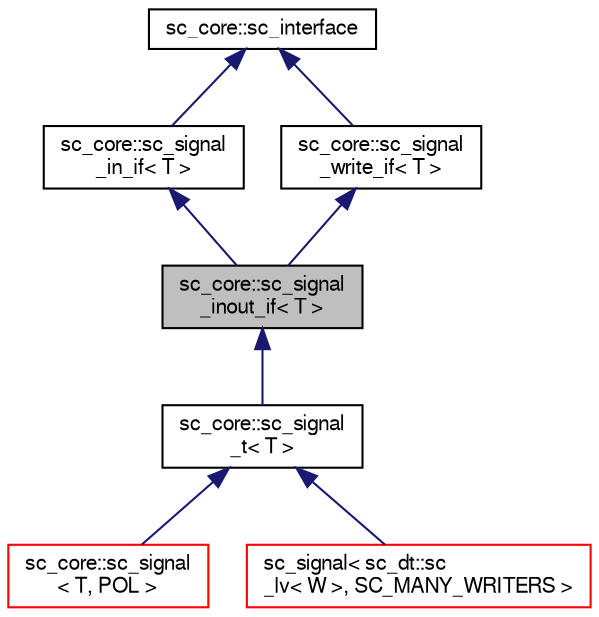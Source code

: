 digraph "sc_core::sc_signal_inout_if&lt; T &gt;"
{
  edge [fontname="FreeSans",fontsize="10",labelfontname="FreeSans",labelfontsize="10"];
  node [fontname="FreeSans",fontsize="10",shape=record];
  Node0 [label="sc_core::sc_signal\l_inout_if\< T \>",height=0.2,width=0.4,color="black", fillcolor="grey75", style="filled", fontcolor="black"];
  Node1 -> Node0 [dir="back",color="midnightblue",fontsize="10",style="solid",fontname="FreeSans"];
  Node1 [label="sc_core::sc_signal\l_in_if\< T \>",height=0.2,width=0.4,color="black", fillcolor="white", style="filled",URL="$a01264.html"];
  Node2 -> Node1 [dir="back",color="midnightblue",fontsize="10",style="solid",fontname="FreeSans"];
  Node2 [label="sc_core::sc_interface",height=0.2,width=0.4,color="black", fillcolor="white", style="filled",URL="$a01196.html"];
  Node3 -> Node0 [dir="back",color="midnightblue",fontsize="10",style="solid",fontname="FreeSans"];
  Node3 [label="sc_core::sc_signal\l_write_if\< T \>",height=0.2,width=0.4,color="black", fillcolor="white", style="filled",URL="$a01276.html"];
  Node2 -> Node3 [dir="back",color="midnightblue",fontsize="10",style="solid",fontname="FreeSans"];
  Node0 -> Node4 [dir="back",color="midnightblue",fontsize="10",style="solid",fontname="FreeSans"];
  Node4 [label="sc_core::sc_signal\l_t\< T \>",height=0.2,width=0.4,color="black", fillcolor="white", style="filled",URL="$a01248.html"];
  Node4 -> Node5 [dir="back",color="midnightblue",fontsize="10",style="solid",fontname="FreeSans"];
  Node5 [label="sc_core::sc_signal\l\< T, POL \>",height=0.2,width=0.4,color="red", fillcolor="white", style="filled",URL="$a01252.html"];
  Node4 -> Node8 [dir="back",color="midnightblue",fontsize="10",style="solid",fontname="FreeSans"];
  Node8 [label="sc_signal\< sc_dt::sc\l_lv\< W \>, SC_MANY_WRITERS \>",height=0.2,width=0.4,color="red", fillcolor="white", style="filled",URL="$a01252.html"];
}
